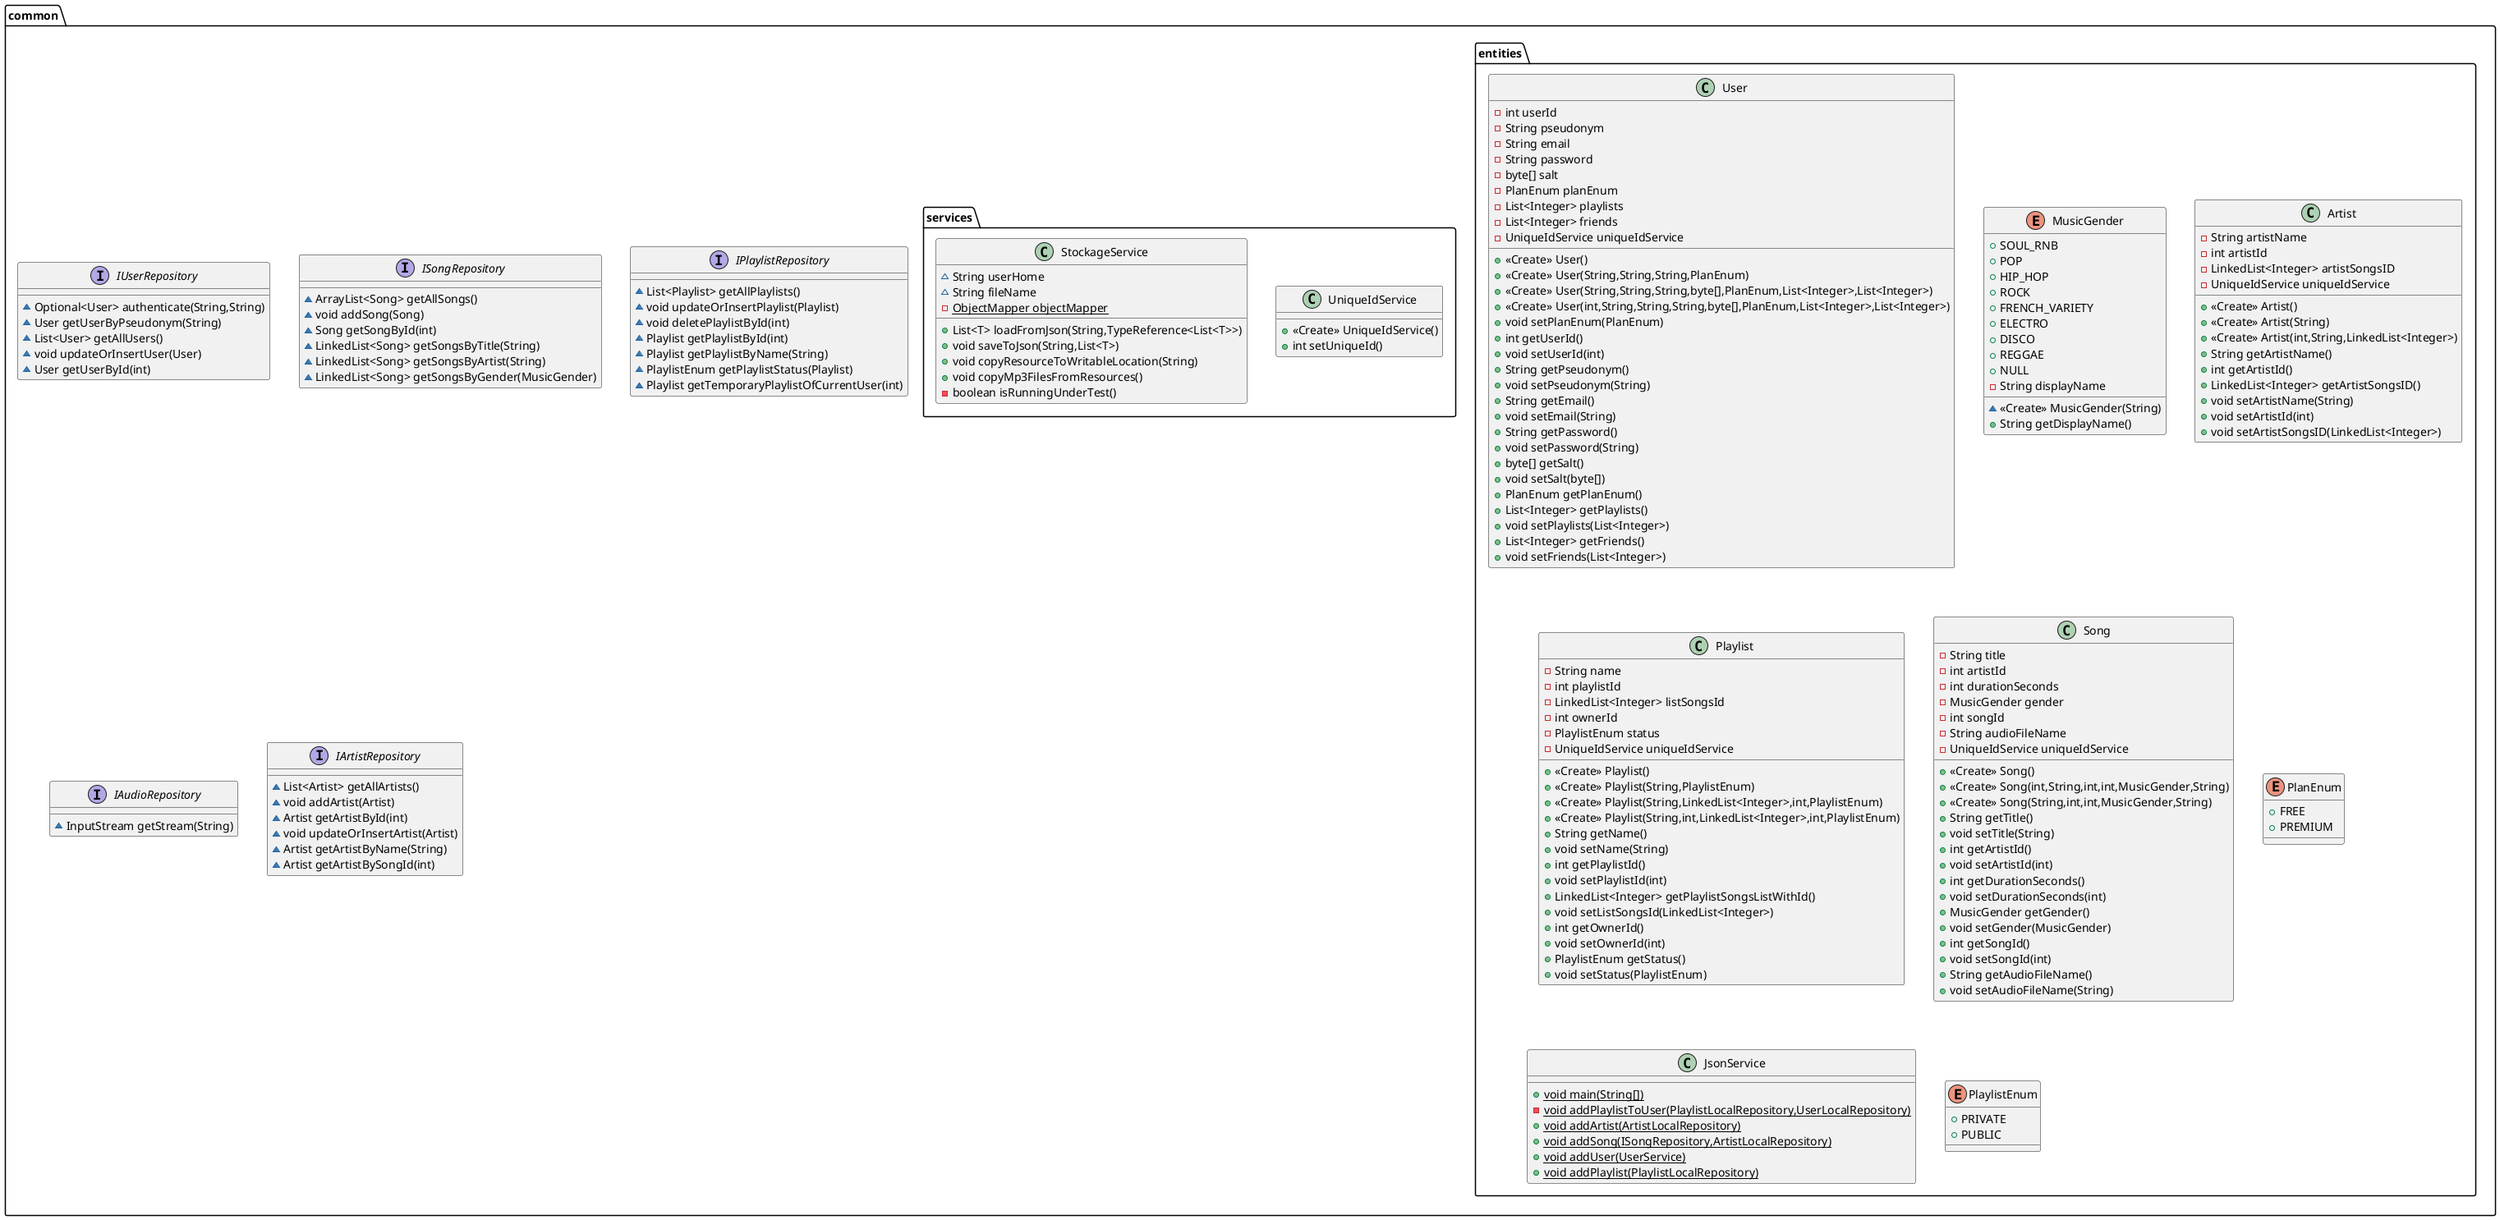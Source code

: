 @startuml
class common.entities.User {
- int userId
- String pseudonym
- String email
- String password
- byte[] salt
- PlanEnum planEnum
- List<Integer> playlists
- List<Integer> friends
- UniqueIdService uniqueIdService
+ <<Create>> User()
+ <<Create>> User(String,String,String,PlanEnum)
+ <<Create>> User(String,String,String,byte[],PlanEnum,List<Integer>,List<Integer>)
+ <<Create>> User(int,String,String,String,byte[],PlanEnum,List<Integer>,List<Integer>)
+ void setPlanEnum(PlanEnum)
+ int getUserId()
+ void setUserId(int)
+ String getPseudonym()
+ void setPseudonym(String)
+ String getEmail()
+ void setEmail(String)
+ String getPassword()
+ void setPassword(String)
+ byte[] getSalt()
+ void setSalt(byte[])
+ PlanEnum getPlanEnum()
+ List<Integer> getPlaylists()
+ void setPlaylists(List<Integer>)
+ List<Integer> getFriends()
+ void setFriends(List<Integer>)
}


enum common.entities.MusicGender {
+  SOUL_RNB
+  POP
+  HIP_HOP
+  ROCK
+  FRENCH_VARIETY
+  ELECTRO
+  DISCO
+  REGGAE
+  NULL
- String displayName
~ <<Create>> MusicGender(String)
+ String getDisplayName()
}


class common.entities.Artist {
- String artistName
- int artistId
- LinkedList<Integer> artistSongsID
- UniqueIdService uniqueIdService
+ <<Create>> Artist()
+ <<Create>> Artist(String)
+ <<Create>> Artist(int,String,LinkedList<Integer>)
+ String getArtistName()
+ int getArtistId()
+ LinkedList<Integer> getArtistSongsID()
+ void setArtistName(String)
+ void setArtistId(int)
+ void setArtistSongsID(LinkedList<Integer>)
}


class common.entities.Playlist {
- String name
- int playlistId
- LinkedList<Integer> listSongsId
- int ownerId
- PlaylistEnum status
- UniqueIdService uniqueIdService
+ <<Create>> Playlist()
+ <<Create>> Playlist(String,PlaylistEnum)
+ <<Create>> Playlist(String,LinkedList<Integer>,int,PlaylistEnum)
+ <<Create>> Playlist(String,int,LinkedList<Integer>,int,PlaylistEnum)
+ String getName()
+ void setName(String)
+ int getPlaylistId()
+ void setPlaylistId(int)
+ LinkedList<Integer> getPlaylistSongsListWithId()
+ void setListSongsId(LinkedList<Integer>)
+ int getOwnerId()
+ void setOwnerId(int)
+ PlaylistEnum getStatus()
+ void setStatus(PlaylistEnum)
}


interface common.IUserRepository {
~ Optional<User> authenticate(String,String)
~ User getUserByPseudonym(String)
~ List<User> getAllUsers()
~ void updateOrInsertUser(User)
~ User getUserById(int)
}

class common.entities.Song {
- String title
- int artistId
- int durationSeconds
- MusicGender gender
- int songId
- String audioFileName
- UniqueIdService uniqueIdService
+ <<Create>> Song()
+ <<Create>> Song(int,String,int,int,MusicGender,String)
+ <<Create>> Song(String,int,int,MusicGender,String)
+ String getTitle()
+ void setTitle(String)
+ int getArtistId()
+ void setArtistId(int)
+ int getDurationSeconds()
+ void setDurationSeconds(int)
+ MusicGender getGender()
+ void setGender(MusicGender)
+ int getSongId()
+ void setSongId(int)
+ String getAudioFileName()
+ void setAudioFileName(String)
}


enum common.entities.PlanEnum {
+  FREE
+  PREMIUM
}

class common.entities.JsonService {
+ {static} void main(String[])
- {static} void addPlaylistToUser(PlaylistLocalRepository,UserLocalRepository)
+ {static} void addArtist(ArtistLocalRepository)
+ {static} void addSong(ISongRepository,ArtistLocalRepository)
+ {static} void addUser(UserService)
+ {static} void addPlaylist(PlaylistLocalRepository)
}

enum common.entities.PlaylistEnum {
+  PRIVATE
+  PUBLIC
}

interface common.ISongRepository {
~ ArrayList<Song> getAllSongs()
~ void addSong(Song)
~ Song getSongById(int)
~ LinkedList<Song> getSongsByTitle(String)
~ LinkedList<Song> getSongsByArtist(String)
~ LinkedList<Song> getSongsByGender(MusicGender)
}

class common.services.UniqueIdService {
+ <<Create>> UniqueIdService()
+ int setUniqueId()
}

class common.services.StockageService {
~ String userHome
~ String fileName
- {static} ObjectMapper objectMapper
+ List<T> loadFromJson(String,TypeReference<List<T>>)
+ void saveToJson(String,List<T>)
+ void copyResourceToWritableLocation(String)
+ void copyMp3FilesFromResources()
- boolean isRunningUnderTest()
}


interface common.IPlaylistRepository {
~ List<Playlist> getAllPlaylists()
~ void updateOrInsertPlaylist(Playlist)
~ void deletePlaylistById(int)
~ Playlist getPlaylistById(int)
~ Playlist getPlaylistByName(String)
~ PlaylistEnum getPlaylistStatus(Playlist)
~ Playlist getTemporaryPlaylistOfCurrentUser(int)
}

interface common.IAudioRepository {
~ InputStream getStream(String)
}

interface common.IArtistRepository {
~ List<Artist> getAllArtists()
~ void addArtist(Artist)
~ Artist getArtistById(int)
~ void updateOrInsertArtist(Artist)
~ Artist getArtistByName(String)
~ Artist getArtistBySongId(int)
}

@enduml